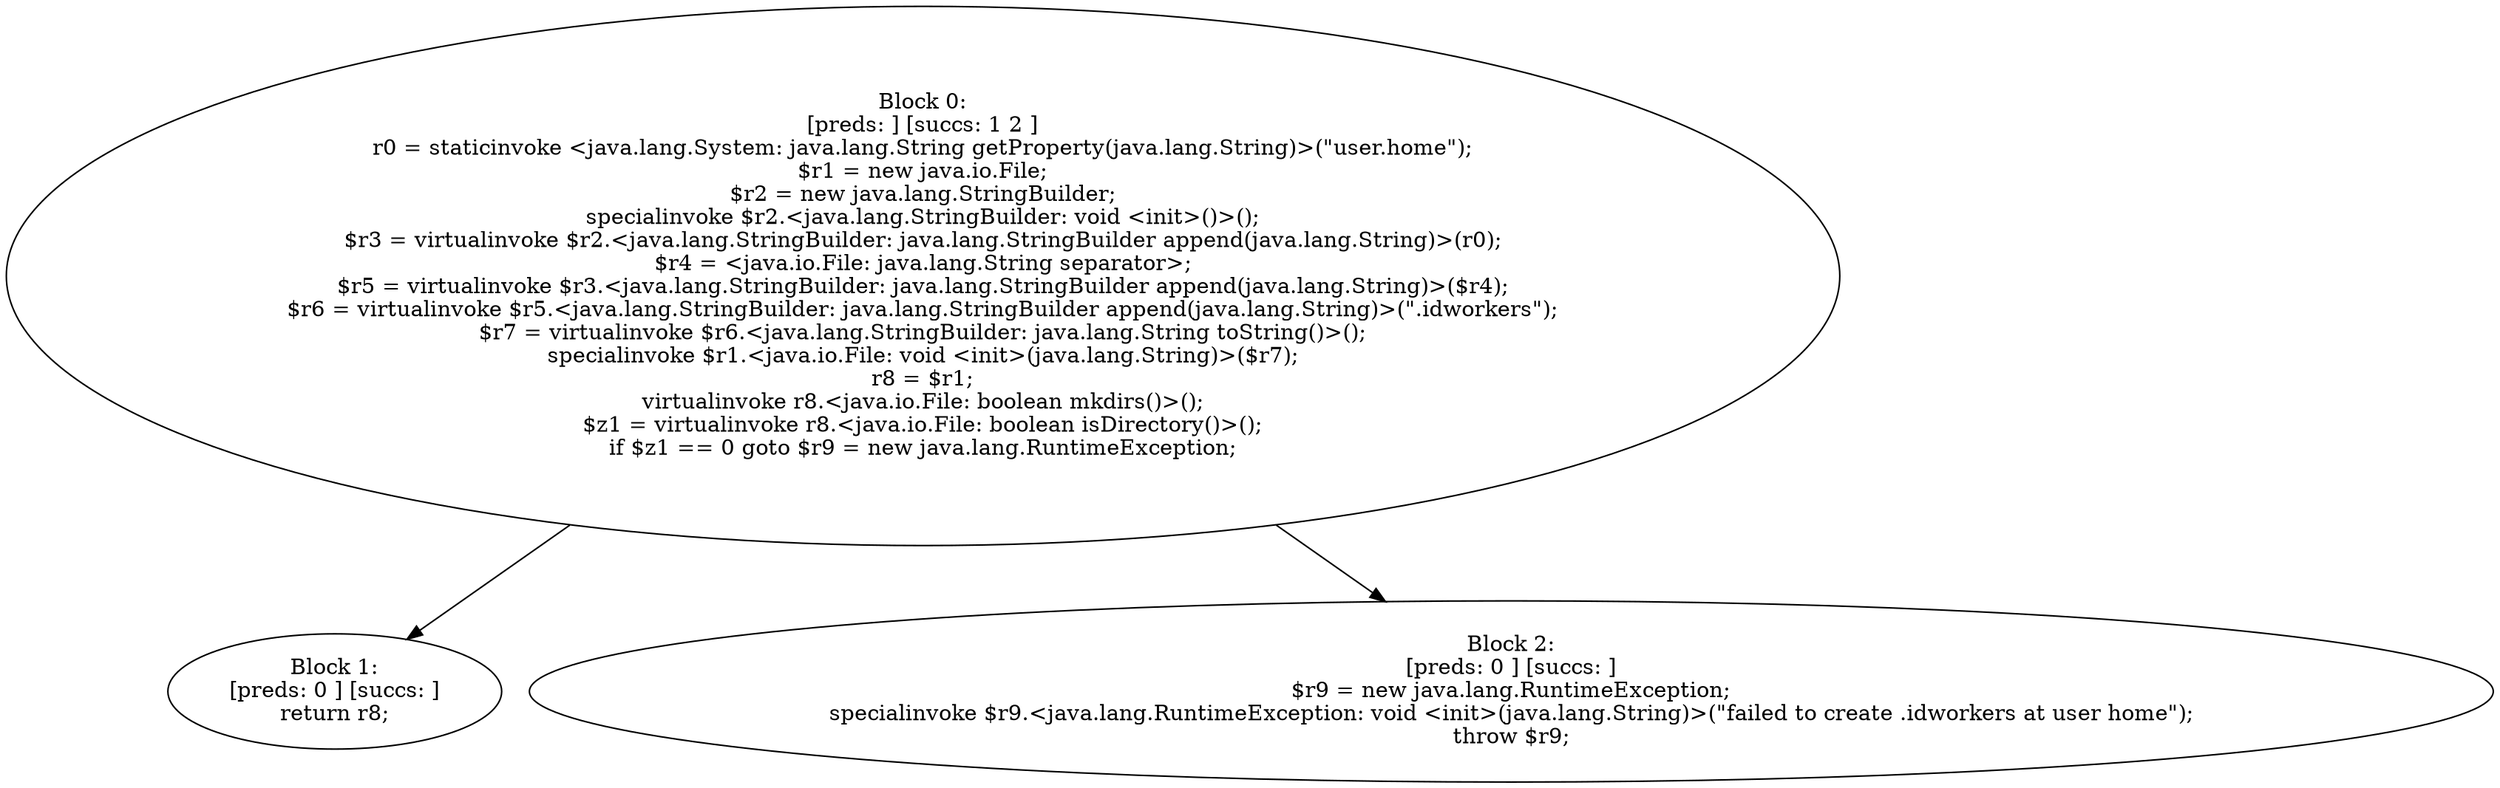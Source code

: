 digraph "unitGraph" {
    "Block 0:
[preds: ] [succs: 1 2 ]
r0 = staticinvoke <java.lang.System: java.lang.String getProperty(java.lang.String)>(\"user.home\");
$r1 = new java.io.File;
$r2 = new java.lang.StringBuilder;
specialinvoke $r2.<java.lang.StringBuilder: void <init>()>();
$r3 = virtualinvoke $r2.<java.lang.StringBuilder: java.lang.StringBuilder append(java.lang.String)>(r0);
$r4 = <java.io.File: java.lang.String separator>;
$r5 = virtualinvoke $r3.<java.lang.StringBuilder: java.lang.StringBuilder append(java.lang.String)>($r4);
$r6 = virtualinvoke $r5.<java.lang.StringBuilder: java.lang.StringBuilder append(java.lang.String)>(\".idworkers\");
$r7 = virtualinvoke $r6.<java.lang.StringBuilder: java.lang.String toString()>();
specialinvoke $r1.<java.io.File: void <init>(java.lang.String)>($r7);
r8 = $r1;
virtualinvoke r8.<java.io.File: boolean mkdirs()>();
$z1 = virtualinvoke r8.<java.io.File: boolean isDirectory()>();
if $z1 == 0 goto $r9 = new java.lang.RuntimeException;
"
    "Block 1:
[preds: 0 ] [succs: ]
return r8;
"
    "Block 2:
[preds: 0 ] [succs: ]
$r9 = new java.lang.RuntimeException;
specialinvoke $r9.<java.lang.RuntimeException: void <init>(java.lang.String)>(\"failed to create .idworkers at user home\");
throw $r9;
"
    "Block 0:
[preds: ] [succs: 1 2 ]
r0 = staticinvoke <java.lang.System: java.lang.String getProperty(java.lang.String)>(\"user.home\");
$r1 = new java.io.File;
$r2 = new java.lang.StringBuilder;
specialinvoke $r2.<java.lang.StringBuilder: void <init>()>();
$r3 = virtualinvoke $r2.<java.lang.StringBuilder: java.lang.StringBuilder append(java.lang.String)>(r0);
$r4 = <java.io.File: java.lang.String separator>;
$r5 = virtualinvoke $r3.<java.lang.StringBuilder: java.lang.StringBuilder append(java.lang.String)>($r4);
$r6 = virtualinvoke $r5.<java.lang.StringBuilder: java.lang.StringBuilder append(java.lang.String)>(\".idworkers\");
$r7 = virtualinvoke $r6.<java.lang.StringBuilder: java.lang.String toString()>();
specialinvoke $r1.<java.io.File: void <init>(java.lang.String)>($r7);
r8 = $r1;
virtualinvoke r8.<java.io.File: boolean mkdirs()>();
$z1 = virtualinvoke r8.<java.io.File: boolean isDirectory()>();
if $z1 == 0 goto $r9 = new java.lang.RuntimeException;
"->"Block 1:
[preds: 0 ] [succs: ]
return r8;
";
    "Block 0:
[preds: ] [succs: 1 2 ]
r0 = staticinvoke <java.lang.System: java.lang.String getProperty(java.lang.String)>(\"user.home\");
$r1 = new java.io.File;
$r2 = new java.lang.StringBuilder;
specialinvoke $r2.<java.lang.StringBuilder: void <init>()>();
$r3 = virtualinvoke $r2.<java.lang.StringBuilder: java.lang.StringBuilder append(java.lang.String)>(r0);
$r4 = <java.io.File: java.lang.String separator>;
$r5 = virtualinvoke $r3.<java.lang.StringBuilder: java.lang.StringBuilder append(java.lang.String)>($r4);
$r6 = virtualinvoke $r5.<java.lang.StringBuilder: java.lang.StringBuilder append(java.lang.String)>(\".idworkers\");
$r7 = virtualinvoke $r6.<java.lang.StringBuilder: java.lang.String toString()>();
specialinvoke $r1.<java.io.File: void <init>(java.lang.String)>($r7);
r8 = $r1;
virtualinvoke r8.<java.io.File: boolean mkdirs()>();
$z1 = virtualinvoke r8.<java.io.File: boolean isDirectory()>();
if $z1 == 0 goto $r9 = new java.lang.RuntimeException;
"->"Block 2:
[preds: 0 ] [succs: ]
$r9 = new java.lang.RuntimeException;
specialinvoke $r9.<java.lang.RuntimeException: void <init>(java.lang.String)>(\"failed to create .idworkers at user home\");
throw $r9;
";
}
